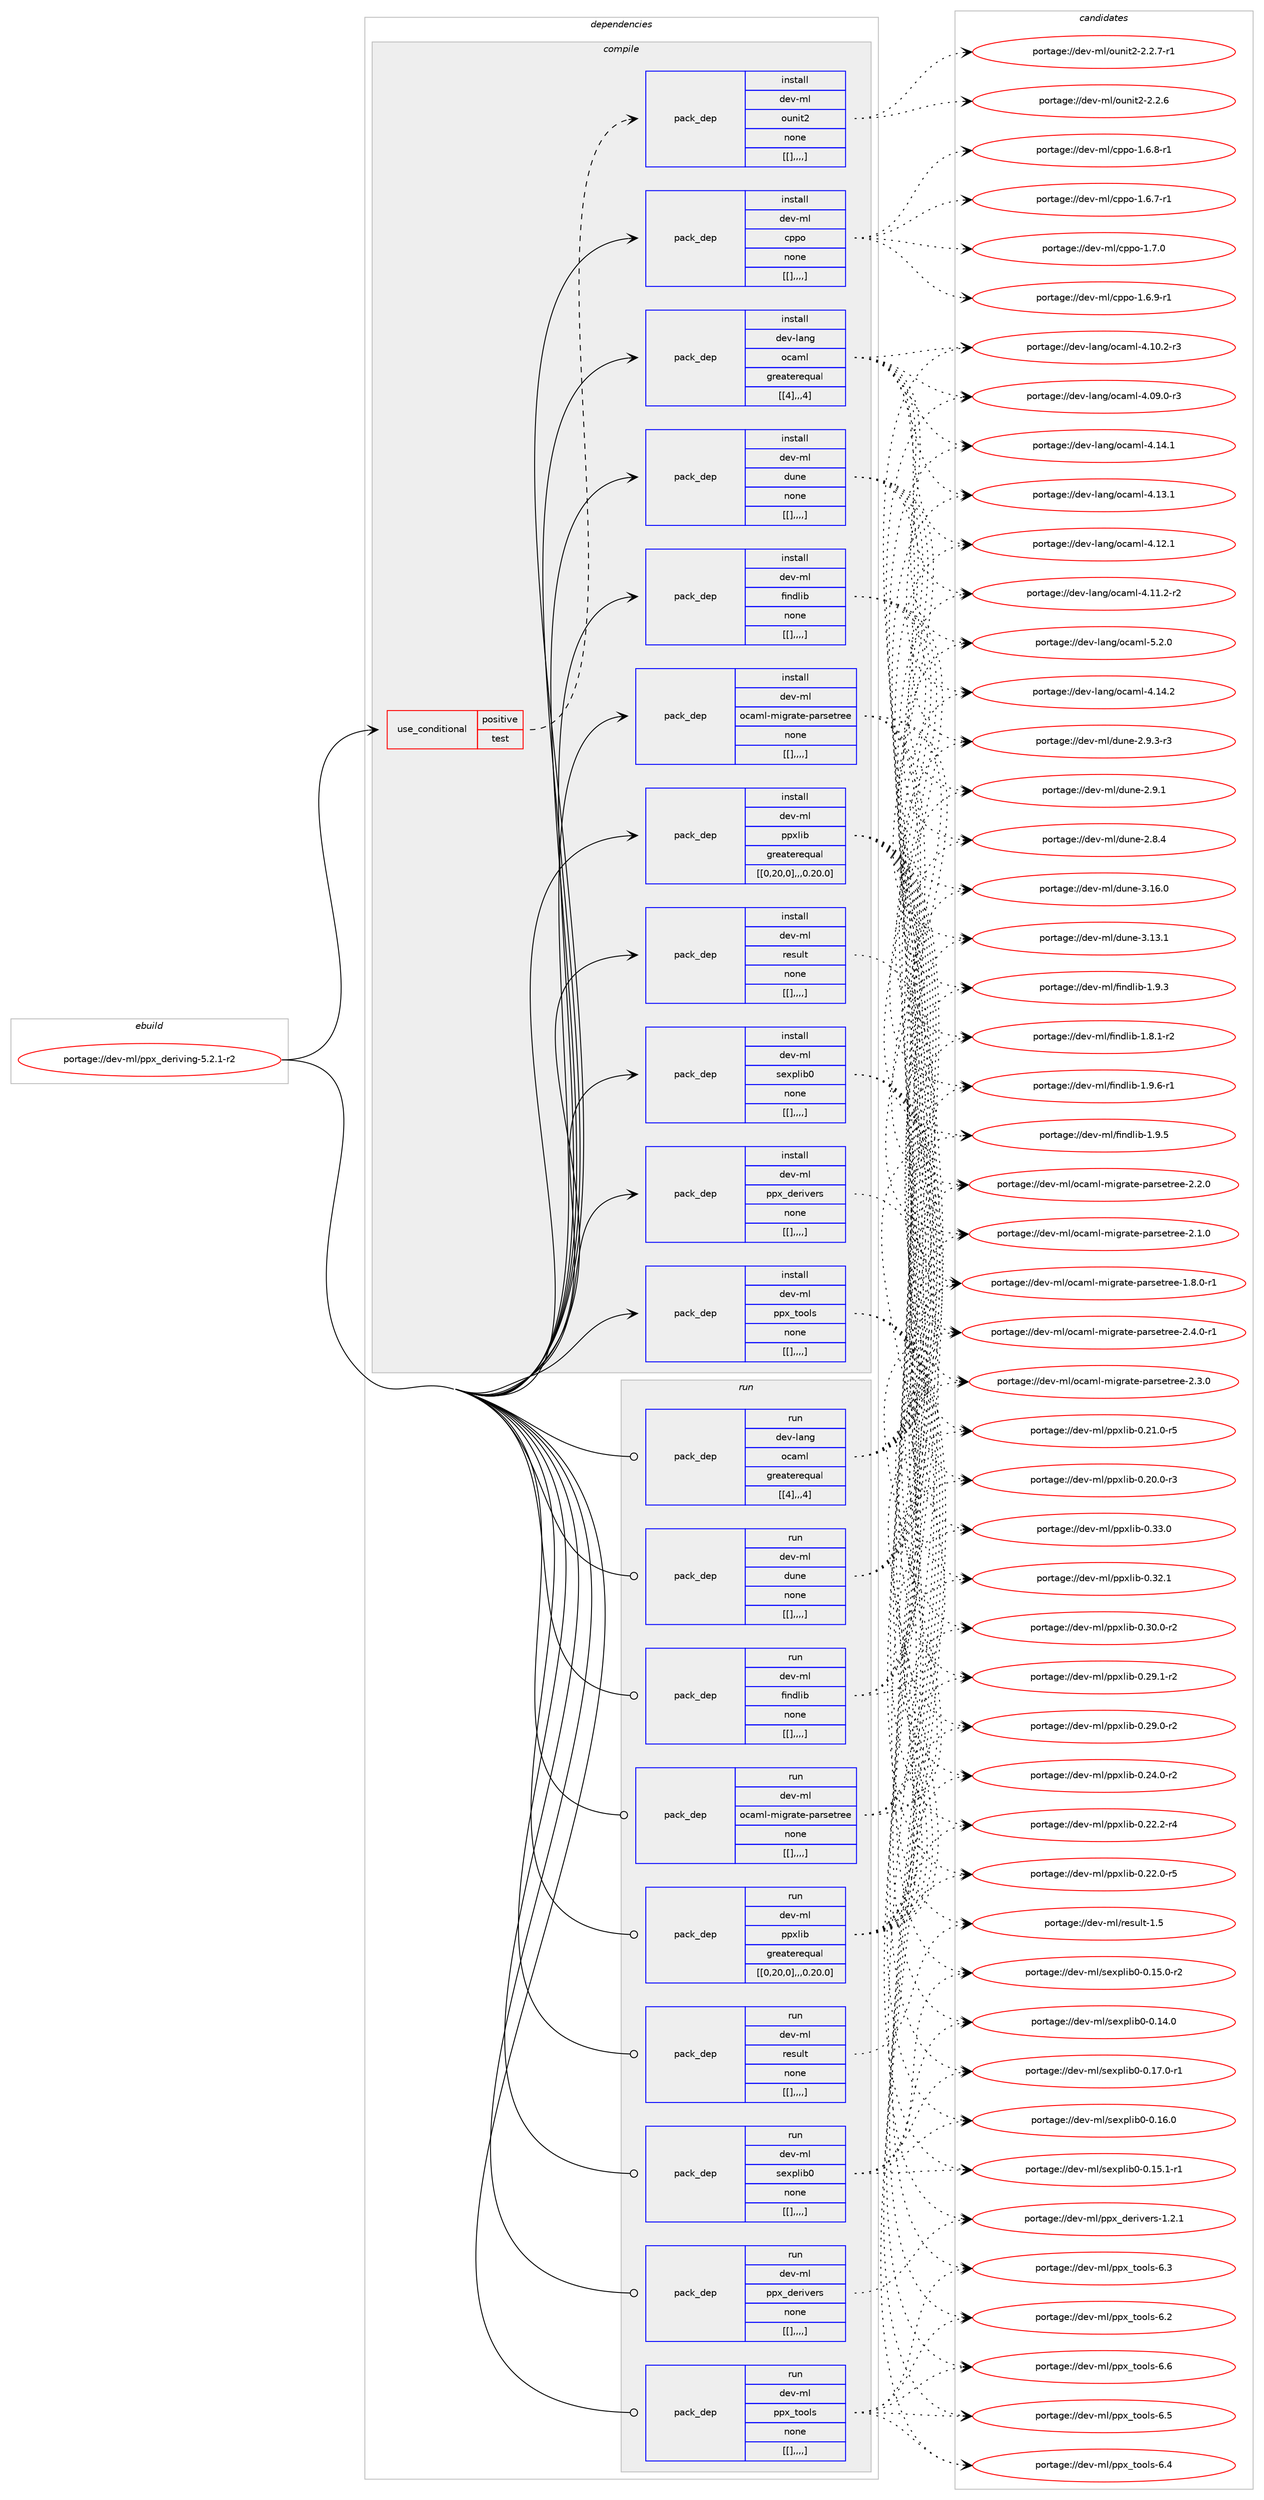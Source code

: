 digraph prolog {

# *************
# Graph options
# *************

newrank=true;
concentrate=true;
compound=true;
graph [rankdir=LR,fontname=Helvetica,fontsize=10,ranksep=1.5];#, ranksep=2.5, nodesep=0.2];
edge  [arrowhead=vee];
node  [fontname=Helvetica,fontsize=10];

# **********
# The ebuild
# **********

subgraph cluster_leftcol {
color=gray;
label=<<i>ebuild</i>>;
id [label="portage://dev-ml/ppx_deriving-5.2.1-r2", color=red, width=4, href="../dev-ml/ppx_deriving-5.2.1-r2.svg"];
}

# ****************
# The dependencies
# ****************

subgraph cluster_midcol {
color=gray;
label=<<i>dependencies</i>>;
subgraph cluster_compile {
fillcolor="#eeeeee";
style=filled;
label=<<i>compile</i>>;
subgraph cond31516 {
dependency126078 [label=<<TABLE BORDER="0" CELLBORDER="1" CELLSPACING="0" CELLPADDING="4"><TR><TD ROWSPAN="3" CELLPADDING="10">use_conditional</TD></TR><TR><TD>positive</TD></TR><TR><TD>test</TD></TR></TABLE>>, shape=none, color=red];
subgraph pack93426 {
dependency126219 [label=<<TABLE BORDER="0" CELLBORDER="1" CELLSPACING="0" CELLPADDING="4" WIDTH="220"><TR><TD ROWSPAN="6" CELLPADDING="30">pack_dep</TD></TR><TR><TD WIDTH="110">install</TD></TR><TR><TD>dev-ml</TD></TR><TR><TD>ounit2</TD></TR><TR><TD>none</TD></TR><TR><TD>[[],,,,]</TD></TR></TABLE>>, shape=none, color=blue];
}
dependency126078:e -> dependency126219:w [weight=20,style="dashed",arrowhead="vee"];
}
id:e -> dependency126078:w [weight=20,style="solid",arrowhead="vee"];
subgraph pack93457 {
dependency126250 [label=<<TABLE BORDER="0" CELLBORDER="1" CELLSPACING="0" CELLPADDING="4" WIDTH="220"><TR><TD ROWSPAN="6" CELLPADDING="30">pack_dep</TD></TR><TR><TD WIDTH="110">install</TD></TR><TR><TD>dev-lang</TD></TR><TR><TD>ocaml</TD></TR><TR><TD>greaterequal</TD></TR><TR><TD>[[4],,,4]</TD></TR></TABLE>>, shape=none, color=blue];
}
id:e -> dependency126250:w [weight=20,style="solid",arrowhead="vee"];
subgraph pack93502 {
dependency126288 [label=<<TABLE BORDER="0" CELLBORDER="1" CELLSPACING="0" CELLPADDING="4" WIDTH="220"><TR><TD ROWSPAN="6" CELLPADDING="30">pack_dep</TD></TR><TR><TD WIDTH="110">install</TD></TR><TR><TD>dev-ml</TD></TR><TR><TD>cppo</TD></TR><TR><TD>none</TD></TR><TR><TD>[[],,,,]</TD></TR></TABLE>>, shape=none, color=blue];
}
id:e -> dependency126288:w [weight=20,style="solid",arrowhead="vee"];
subgraph pack93516 {
dependency126313 [label=<<TABLE BORDER="0" CELLBORDER="1" CELLSPACING="0" CELLPADDING="4" WIDTH="220"><TR><TD ROWSPAN="6" CELLPADDING="30">pack_dep</TD></TR><TR><TD WIDTH="110">install</TD></TR><TR><TD>dev-ml</TD></TR><TR><TD>dune</TD></TR><TR><TD>none</TD></TR><TR><TD>[[],,,,]</TD></TR></TABLE>>, shape=none, color=blue];
}
id:e -> dependency126313:w [weight=20,style="solid",arrowhead="vee"];
subgraph pack93522 {
dependency126334 [label=<<TABLE BORDER="0" CELLBORDER="1" CELLSPACING="0" CELLPADDING="4" WIDTH="220"><TR><TD ROWSPAN="6" CELLPADDING="30">pack_dep</TD></TR><TR><TD WIDTH="110">install</TD></TR><TR><TD>dev-ml</TD></TR><TR><TD>findlib</TD></TR><TR><TD>none</TD></TR><TR><TD>[[],,,,]</TD></TR></TABLE>>, shape=none, color=blue];
}
id:e -> dependency126334:w [weight=20,style="solid",arrowhead="vee"];
subgraph pack93542 {
dependency126375 [label=<<TABLE BORDER="0" CELLBORDER="1" CELLSPACING="0" CELLPADDING="4" WIDTH="220"><TR><TD ROWSPAN="6" CELLPADDING="30">pack_dep</TD></TR><TR><TD WIDTH="110">install</TD></TR><TR><TD>dev-ml</TD></TR><TR><TD>ocaml-migrate-parsetree</TD></TR><TR><TD>none</TD></TR><TR><TD>[[],,,,]</TD></TR></TABLE>>, shape=none, color=blue];
}
id:e -> dependency126375:w [weight=20,style="solid",arrowhead="vee"];
subgraph pack93590 {
dependency126458 [label=<<TABLE BORDER="0" CELLBORDER="1" CELLSPACING="0" CELLPADDING="4" WIDTH="220"><TR><TD ROWSPAN="6" CELLPADDING="30">pack_dep</TD></TR><TR><TD WIDTH="110">install</TD></TR><TR><TD>dev-ml</TD></TR><TR><TD>ppx_derivers</TD></TR><TR><TD>none</TD></TR><TR><TD>[[],,,,]</TD></TR></TABLE>>, shape=none, color=blue];
}
id:e -> dependency126458:w [weight=20,style="solid",arrowhead="vee"];
subgraph pack93652 {
dependency126461 [label=<<TABLE BORDER="0" CELLBORDER="1" CELLSPACING="0" CELLPADDING="4" WIDTH="220"><TR><TD ROWSPAN="6" CELLPADDING="30">pack_dep</TD></TR><TR><TD WIDTH="110">install</TD></TR><TR><TD>dev-ml</TD></TR><TR><TD>ppx_tools</TD></TR><TR><TD>none</TD></TR><TR><TD>[[],,,,]</TD></TR></TABLE>>, shape=none, color=blue];
}
id:e -> dependency126461:w [weight=20,style="solid",arrowhead="vee"];
subgraph pack93657 {
dependency126539 [label=<<TABLE BORDER="0" CELLBORDER="1" CELLSPACING="0" CELLPADDING="4" WIDTH="220"><TR><TD ROWSPAN="6" CELLPADDING="30">pack_dep</TD></TR><TR><TD WIDTH="110">install</TD></TR><TR><TD>dev-ml</TD></TR><TR><TD>ppxlib</TD></TR><TR><TD>greaterequal</TD></TR><TR><TD>[[0,20,0],,,0.20.0]</TD></TR></TABLE>>, shape=none, color=blue];
}
id:e -> dependency126539:w [weight=20,style="solid",arrowhead="vee"];
subgraph pack93722 {
dependency126579 [label=<<TABLE BORDER="0" CELLBORDER="1" CELLSPACING="0" CELLPADDING="4" WIDTH="220"><TR><TD ROWSPAN="6" CELLPADDING="30">pack_dep</TD></TR><TR><TD WIDTH="110">install</TD></TR><TR><TD>dev-ml</TD></TR><TR><TD>result</TD></TR><TR><TD>none</TD></TR><TR><TD>[[],,,,]</TD></TR></TABLE>>, shape=none, color=blue];
}
id:e -> dependency126579:w [weight=20,style="solid",arrowhead="vee"];
subgraph pack93784 {
dependency126657 [label=<<TABLE BORDER="0" CELLBORDER="1" CELLSPACING="0" CELLPADDING="4" WIDTH="220"><TR><TD ROWSPAN="6" CELLPADDING="30">pack_dep</TD></TR><TR><TD WIDTH="110">install</TD></TR><TR><TD>dev-ml</TD></TR><TR><TD>sexplib0</TD></TR><TR><TD>none</TD></TR><TR><TD>[[],,,,]</TD></TR></TABLE>>, shape=none, color=blue];
}
id:e -> dependency126657:w [weight=20,style="solid",arrowhead="vee"];
}
subgraph cluster_compileandrun {
fillcolor="#eeeeee";
style=filled;
label=<<i>compile and run</i>>;
}
subgraph cluster_run {
fillcolor="#eeeeee";
style=filled;
label=<<i>run</i>>;
subgraph pack93829 {
dependency126677 [label=<<TABLE BORDER="0" CELLBORDER="1" CELLSPACING="0" CELLPADDING="4" WIDTH="220"><TR><TD ROWSPAN="6" CELLPADDING="30">pack_dep</TD></TR><TR><TD WIDTH="110">run</TD></TR><TR><TD>dev-lang</TD></TR><TR><TD>ocaml</TD></TR><TR><TD>greaterequal</TD></TR><TR><TD>[[4],,,4]</TD></TR></TABLE>>, shape=none, color=blue];
}
id:e -> dependency126677:w [weight=20,style="solid",arrowhead="odot"];
subgraph pack93869 {
dependency126713 [label=<<TABLE BORDER="0" CELLBORDER="1" CELLSPACING="0" CELLPADDING="4" WIDTH="220"><TR><TD ROWSPAN="6" CELLPADDING="30">pack_dep</TD></TR><TR><TD WIDTH="110">run</TD></TR><TR><TD>dev-ml</TD></TR><TR><TD>dune</TD></TR><TR><TD>none</TD></TR><TR><TD>[[],,,,]</TD></TR></TABLE>>, shape=none, color=blue];
}
id:e -> dependency126713:w [weight=20,style="solid",arrowhead="odot"];
subgraph pack93877 {
dependency126720 [label=<<TABLE BORDER="0" CELLBORDER="1" CELLSPACING="0" CELLPADDING="4" WIDTH="220"><TR><TD ROWSPAN="6" CELLPADDING="30">pack_dep</TD></TR><TR><TD WIDTH="110">run</TD></TR><TR><TD>dev-ml</TD></TR><TR><TD>findlib</TD></TR><TR><TD>none</TD></TR><TR><TD>[[],,,,]</TD></TR></TABLE>>, shape=none, color=blue];
}
id:e -> dependency126720:w [weight=20,style="solid",arrowhead="odot"];
subgraph pack93891 {
dependency126776 [label=<<TABLE BORDER="0" CELLBORDER="1" CELLSPACING="0" CELLPADDING="4" WIDTH="220"><TR><TD ROWSPAN="6" CELLPADDING="30">pack_dep</TD></TR><TR><TD WIDTH="110">run</TD></TR><TR><TD>dev-ml</TD></TR><TR><TD>ocaml-migrate-parsetree</TD></TR><TR><TD>none</TD></TR><TR><TD>[[],,,,]</TD></TR></TABLE>>, shape=none, color=blue];
}
id:e -> dependency126776:w [weight=20,style="solid",arrowhead="odot"];
subgraph pack93951 {
dependency126822 [label=<<TABLE BORDER="0" CELLBORDER="1" CELLSPACING="0" CELLPADDING="4" WIDTH="220"><TR><TD ROWSPAN="6" CELLPADDING="30">pack_dep</TD></TR><TR><TD WIDTH="110">run</TD></TR><TR><TD>dev-ml</TD></TR><TR><TD>ppx_derivers</TD></TR><TR><TD>none</TD></TR><TR><TD>[[],,,,]</TD></TR></TABLE>>, shape=none, color=blue];
}
id:e -> dependency126822:w [weight=20,style="solid",arrowhead="odot"];
subgraph pack93977 {
dependency126891 [label=<<TABLE BORDER="0" CELLBORDER="1" CELLSPACING="0" CELLPADDING="4" WIDTH="220"><TR><TD ROWSPAN="6" CELLPADDING="30">pack_dep</TD></TR><TR><TD WIDTH="110">run</TD></TR><TR><TD>dev-ml</TD></TR><TR><TD>ppx_tools</TD></TR><TR><TD>none</TD></TR><TR><TD>[[],,,,]</TD></TR></TABLE>>, shape=none, color=blue];
}
id:e -> dependency126891:w [weight=20,style="solid",arrowhead="odot"];
subgraph pack94042 {
dependency126910 [label=<<TABLE BORDER="0" CELLBORDER="1" CELLSPACING="0" CELLPADDING="4" WIDTH="220"><TR><TD ROWSPAN="6" CELLPADDING="30">pack_dep</TD></TR><TR><TD WIDTH="110">run</TD></TR><TR><TD>dev-ml</TD></TR><TR><TD>ppxlib</TD></TR><TR><TD>greaterequal</TD></TR><TR><TD>[[0,20,0],,,0.20.0]</TD></TR></TABLE>>, shape=none, color=blue];
}
id:e -> dependency126910:w [weight=20,style="solid",arrowhead="odot"];
subgraph pack94094 {
dependency126980 [label=<<TABLE BORDER="0" CELLBORDER="1" CELLSPACING="0" CELLPADDING="4" WIDTH="220"><TR><TD ROWSPAN="6" CELLPADDING="30">pack_dep</TD></TR><TR><TD WIDTH="110">run</TD></TR><TR><TD>dev-ml</TD></TR><TR><TD>result</TD></TR><TR><TD>none</TD></TR><TR><TD>[[],,,,]</TD></TR></TABLE>>, shape=none, color=blue];
}
id:e -> dependency126980:w [weight=20,style="solid",arrowhead="odot"];
subgraph pack94108 {
dependency127020 [label=<<TABLE BORDER="0" CELLBORDER="1" CELLSPACING="0" CELLPADDING="4" WIDTH="220"><TR><TD ROWSPAN="6" CELLPADDING="30">pack_dep</TD></TR><TR><TD WIDTH="110">run</TD></TR><TR><TD>dev-ml</TD></TR><TR><TD>sexplib0</TD></TR><TR><TD>none</TD></TR><TR><TD>[[],,,,]</TD></TR></TABLE>>, shape=none, color=blue];
}
id:e -> dependency127020:w [weight=20,style="solid",arrowhead="odot"];
}
}

# **************
# The candidates
# **************

subgraph cluster_choices {
rank=same;
color=gray;
label=<<i>candidates</i>>;

subgraph choice93442 {
color=black;
nodesep=1;
choice1001011184510910847111117110105116504550465046554511449 [label="portage://dev-ml/ounit2-2.2.7-r1", color=red, width=4,href="../dev-ml/ounit2-2.2.7-r1.svg"];
choice100101118451091084711111711010511650455046504654 [label="portage://dev-ml/ounit2-2.2.6", color=red, width=4,href="../dev-ml/ounit2-2.2.6.svg"];
dependency126219:e -> choice1001011184510910847111117110105116504550465046554511449:w [style=dotted,weight="100"];
dependency126219:e -> choice100101118451091084711111711010511650455046504654:w [style=dotted,weight="100"];
}
subgraph choice93475 {
color=black;
nodesep=1;
choice1001011184510897110103471119997109108455346504648 [label="portage://dev-lang/ocaml-5.2.0", color=red, width=4,href="../dev-lang/ocaml-5.2.0.svg"];
choice100101118451089711010347111999710910845524649524650 [label="portage://dev-lang/ocaml-4.14.2", color=red, width=4,href="../dev-lang/ocaml-4.14.2.svg"];
choice100101118451089711010347111999710910845524649524649 [label="portage://dev-lang/ocaml-4.14.1", color=red, width=4,href="../dev-lang/ocaml-4.14.1.svg"];
choice100101118451089711010347111999710910845524649514649 [label="portage://dev-lang/ocaml-4.13.1", color=red, width=4,href="../dev-lang/ocaml-4.13.1.svg"];
choice100101118451089711010347111999710910845524649504649 [label="portage://dev-lang/ocaml-4.12.1", color=red, width=4,href="../dev-lang/ocaml-4.12.1.svg"];
choice1001011184510897110103471119997109108455246494946504511450 [label="portage://dev-lang/ocaml-4.11.2-r2", color=red, width=4,href="../dev-lang/ocaml-4.11.2-r2.svg"];
choice1001011184510897110103471119997109108455246494846504511451 [label="portage://dev-lang/ocaml-4.10.2-r3", color=red, width=4,href="../dev-lang/ocaml-4.10.2-r3.svg"];
choice1001011184510897110103471119997109108455246485746484511451 [label="portage://dev-lang/ocaml-4.09.0-r3", color=red, width=4,href="../dev-lang/ocaml-4.09.0-r3.svg"];
dependency126250:e -> choice1001011184510897110103471119997109108455346504648:w [style=dotted,weight="100"];
dependency126250:e -> choice100101118451089711010347111999710910845524649524650:w [style=dotted,weight="100"];
dependency126250:e -> choice100101118451089711010347111999710910845524649524649:w [style=dotted,weight="100"];
dependency126250:e -> choice100101118451089711010347111999710910845524649514649:w [style=dotted,weight="100"];
dependency126250:e -> choice100101118451089711010347111999710910845524649504649:w [style=dotted,weight="100"];
dependency126250:e -> choice1001011184510897110103471119997109108455246494946504511450:w [style=dotted,weight="100"];
dependency126250:e -> choice1001011184510897110103471119997109108455246494846504511451:w [style=dotted,weight="100"];
dependency126250:e -> choice1001011184510897110103471119997109108455246485746484511451:w [style=dotted,weight="100"];
}
subgraph choice93482 {
color=black;
nodesep=1;
choice100101118451091084799112112111454946554648 [label="portage://dev-ml/cppo-1.7.0", color=red, width=4,href="../dev-ml/cppo-1.7.0.svg"];
choice1001011184510910847991121121114549465446574511449 [label="portage://dev-ml/cppo-1.6.9-r1", color=red, width=4,href="../dev-ml/cppo-1.6.9-r1.svg"];
choice1001011184510910847991121121114549465446564511449 [label="portage://dev-ml/cppo-1.6.8-r1", color=red, width=4,href="../dev-ml/cppo-1.6.8-r1.svg"];
choice1001011184510910847991121121114549465446554511449 [label="portage://dev-ml/cppo-1.6.7-r1", color=red, width=4,href="../dev-ml/cppo-1.6.7-r1.svg"];
dependency126288:e -> choice100101118451091084799112112111454946554648:w [style=dotted,weight="100"];
dependency126288:e -> choice1001011184510910847991121121114549465446574511449:w [style=dotted,weight="100"];
dependency126288:e -> choice1001011184510910847991121121114549465446564511449:w [style=dotted,weight="100"];
dependency126288:e -> choice1001011184510910847991121121114549465446554511449:w [style=dotted,weight="100"];
}
subgraph choice93497 {
color=black;
nodesep=1;
choice100101118451091084710011711010145514649544648 [label="portage://dev-ml/dune-3.16.0", color=red, width=4,href="../dev-ml/dune-3.16.0.svg"];
choice100101118451091084710011711010145514649514649 [label="portage://dev-ml/dune-3.13.1", color=red, width=4,href="../dev-ml/dune-3.13.1.svg"];
choice10010111845109108471001171101014550465746514511451 [label="portage://dev-ml/dune-2.9.3-r3", color=red, width=4,href="../dev-ml/dune-2.9.3-r3.svg"];
choice1001011184510910847100117110101455046574649 [label="portage://dev-ml/dune-2.9.1", color=red, width=4,href="../dev-ml/dune-2.9.1.svg"];
choice1001011184510910847100117110101455046564652 [label="portage://dev-ml/dune-2.8.4", color=red, width=4,href="../dev-ml/dune-2.8.4.svg"];
dependency126313:e -> choice100101118451091084710011711010145514649544648:w [style=dotted,weight="100"];
dependency126313:e -> choice100101118451091084710011711010145514649514649:w [style=dotted,weight="100"];
dependency126313:e -> choice10010111845109108471001171101014550465746514511451:w [style=dotted,weight="100"];
dependency126313:e -> choice1001011184510910847100117110101455046574649:w [style=dotted,weight="100"];
dependency126313:e -> choice1001011184510910847100117110101455046564652:w [style=dotted,weight="100"];
}
subgraph choice93501 {
color=black;
nodesep=1;
choice1001011184510910847102105110100108105984549465746544511449 [label="portage://dev-ml/findlib-1.9.6-r1", color=red, width=4,href="../dev-ml/findlib-1.9.6-r1.svg"];
choice100101118451091084710210511010010810598454946574653 [label="portage://dev-ml/findlib-1.9.5", color=red, width=4,href="../dev-ml/findlib-1.9.5.svg"];
choice100101118451091084710210511010010810598454946574651 [label="portage://dev-ml/findlib-1.9.3", color=red, width=4,href="../dev-ml/findlib-1.9.3.svg"];
choice1001011184510910847102105110100108105984549465646494511450 [label="portage://dev-ml/findlib-1.8.1-r2", color=red, width=4,href="../dev-ml/findlib-1.8.1-r2.svg"];
dependency126334:e -> choice1001011184510910847102105110100108105984549465746544511449:w [style=dotted,weight="100"];
dependency126334:e -> choice100101118451091084710210511010010810598454946574653:w [style=dotted,weight="100"];
dependency126334:e -> choice100101118451091084710210511010010810598454946574651:w [style=dotted,weight="100"];
dependency126334:e -> choice1001011184510910847102105110100108105984549465646494511450:w [style=dotted,weight="100"];
}
subgraph choice93521 {
color=black;
nodesep=1;
choice10010111845109108471119997109108451091051031149711610145112971141151011161141011014550465246484511449 [label="portage://dev-ml/ocaml-migrate-parsetree-2.4.0-r1", color=red, width=4,href="../dev-ml/ocaml-migrate-parsetree-2.4.0-r1.svg"];
choice1001011184510910847111999710910845109105103114971161014511297114115101116114101101455046514648 [label="portage://dev-ml/ocaml-migrate-parsetree-2.3.0", color=red, width=4,href="../dev-ml/ocaml-migrate-parsetree-2.3.0.svg"];
choice1001011184510910847111999710910845109105103114971161014511297114115101116114101101455046504648 [label="portage://dev-ml/ocaml-migrate-parsetree-2.2.0", color=red, width=4,href="../dev-ml/ocaml-migrate-parsetree-2.2.0.svg"];
choice1001011184510910847111999710910845109105103114971161014511297114115101116114101101455046494648 [label="portage://dev-ml/ocaml-migrate-parsetree-2.1.0", color=red, width=4,href="../dev-ml/ocaml-migrate-parsetree-2.1.0.svg"];
choice10010111845109108471119997109108451091051031149711610145112971141151011161141011014549465646484511449 [label="portage://dev-ml/ocaml-migrate-parsetree-1.8.0-r1", color=red, width=4,href="../dev-ml/ocaml-migrate-parsetree-1.8.0-r1.svg"];
dependency126375:e -> choice10010111845109108471119997109108451091051031149711610145112971141151011161141011014550465246484511449:w [style=dotted,weight="100"];
dependency126375:e -> choice1001011184510910847111999710910845109105103114971161014511297114115101116114101101455046514648:w [style=dotted,weight="100"];
dependency126375:e -> choice1001011184510910847111999710910845109105103114971161014511297114115101116114101101455046504648:w [style=dotted,weight="100"];
dependency126375:e -> choice1001011184510910847111999710910845109105103114971161014511297114115101116114101101455046494648:w [style=dotted,weight="100"];
dependency126375:e -> choice10010111845109108471119997109108451091051031149711610145112971141151011161141011014549465646484511449:w [style=dotted,weight="100"];
}
subgraph choice93526 {
color=black;
nodesep=1;
choice100101118451091084711211212095100101114105118101114115454946504649 [label="portage://dev-ml/ppx_derivers-1.2.1", color=red, width=4,href="../dev-ml/ppx_derivers-1.2.1.svg"];
dependency126458:e -> choice100101118451091084711211212095100101114105118101114115454946504649:w [style=dotted,weight="100"];
}
subgraph choice93528 {
color=black;
nodesep=1;
choice10010111845109108471121121209511611111110811545544654 [label="portage://dev-ml/ppx_tools-6.6", color=red, width=4,href="../dev-ml/ppx_tools-6.6.svg"];
choice10010111845109108471121121209511611111110811545544653 [label="portage://dev-ml/ppx_tools-6.5", color=red, width=4,href="../dev-ml/ppx_tools-6.5.svg"];
choice10010111845109108471121121209511611111110811545544652 [label="portage://dev-ml/ppx_tools-6.4", color=red, width=4,href="../dev-ml/ppx_tools-6.4.svg"];
choice10010111845109108471121121209511611111110811545544651 [label="portage://dev-ml/ppx_tools-6.3", color=red, width=4,href="../dev-ml/ppx_tools-6.3.svg"];
choice10010111845109108471121121209511611111110811545544650 [label="portage://dev-ml/ppx_tools-6.2", color=red, width=4,href="../dev-ml/ppx_tools-6.2.svg"];
dependency126461:e -> choice10010111845109108471121121209511611111110811545544654:w [style=dotted,weight="100"];
dependency126461:e -> choice10010111845109108471121121209511611111110811545544653:w [style=dotted,weight="100"];
dependency126461:e -> choice10010111845109108471121121209511611111110811545544652:w [style=dotted,weight="100"];
dependency126461:e -> choice10010111845109108471121121209511611111110811545544651:w [style=dotted,weight="100"];
dependency126461:e -> choice10010111845109108471121121209511611111110811545544650:w [style=dotted,weight="100"];
}
subgraph choice93542 {
color=black;
nodesep=1;
choice10010111845109108471121121201081059845484651514648 [label="portage://dev-ml/ppxlib-0.33.0", color=red, width=4,href="../dev-ml/ppxlib-0.33.0.svg"];
choice10010111845109108471121121201081059845484651504649 [label="portage://dev-ml/ppxlib-0.32.1", color=red, width=4,href="../dev-ml/ppxlib-0.32.1.svg"];
choice100101118451091084711211212010810598454846514846484511450 [label="portage://dev-ml/ppxlib-0.30.0-r2", color=red, width=4,href="../dev-ml/ppxlib-0.30.0-r2.svg"];
choice100101118451091084711211212010810598454846505746494511450 [label="portage://dev-ml/ppxlib-0.29.1-r2", color=red, width=4,href="../dev-ml/ppxlib-0.29.1-r2.svg"];
choice100101118451091084711211212010810598454846505746484511450 [label="portage://dev-ml/ppxlib-0.29.0-r2", color=red, width=4,href="../dev-ml/ppxlib-0.29.0-r2.svg"];
choice100101118451091084711211212010810598454846505246484511450 [label="portage://dev-ml/ppxlib-0.24.0-r2", color=red, width=4,href="../dev-ml/ppxlib-0.24.0-r2.svg"];
choice100101118451091084711211212010810598454846505046504511452 [label="portage://dev-ml/ppxlib-0.22.2-r4", color=red, width=4,href="../dev-ml/ppxlib-0.22.2-r4.svg"];
choice100101118451091084711211212010810598454846505046484511453 [label="portage://dev-ml/ppxlib-0.22.0-r5", color=red, width=4,href="../dev-ml/ppxlib-0.22.0-r5.svg"];
choice100101118451091084711211212010810598454846504946484511453 [label="portage://dev-ml/ppxlib-0.21.0-r5", color=red, width=4,href="../dev-ml/ppxlib-0.21.0-r5.svg"];
choice100101118451091084711211212010810598454846504846484511451 [label="portage://dev-ml/ppxlib-0.20.0-r3", color=red, width=4,href="../dev-ml/ppxlib-0.20.0-r3.svg"];
dependency126539:e -> choice10010111845109108471121121201081059845484651514648:w [style=dotted,weight="100"];
dependency126539:e -> choice10010111845109108471121121201081059845484651504649:w [style=dotted,weight="100"];
dependency126539:e -> choice100101118451091084711211212010810598454846514846484511450:w [style=dotted,weight="100"];
dependency126539:e -> choice100101118451091084711211212010810598454846505746494511450:w [style=dotted,weight="100"];
dependency126539:e -> choice100101118451091084711211212010810598454846505746484511450:w [style=dotted,weight="100"];
dependency126539:e -> choice100101118451091084711211212010810598454846505246484511450:w [style=dotted,weight="100"];
dependency126539:e -> choice100101118451091084711211212010810598454846505046504511452:w [style=dotted,weight="100"];
dependency126539:e -> choice100101118451091084711211212010810598454846505046484511453:w [style=dotted,weight="100"];
dependency126539:e -> choice100101118451091084711211212010810598454846504946484511453:w [style=dotted,weight="100"];
dependency126539:e -> choice100101118451091084711211212010810598454846504846484511451:w [style=dotted,weight="100"];
}
subgraph choice93549 {
color=black;
nodesep=1;
choice100101118451091084711410111511710811645494653 [label="portage://dev-ml/result-1.5", color=red, width=4,href="../dev-ml/result-1.5.svg"];
dependency126579:e -> choice100101118451091084711410111511710811645494653:w [style=dotted,weight="100"];
}
subgraph choice93562 {
color=black;
nodesep=1;
choice10010111845109108471151011201121081059848454846495546484511449 [label="portage://dev-ml/sexplib0-0.17.0-r1", color=red, width=4,href="../dev-ml/sexplib0-0.17.0-r1.svg"];
choice1001011184510910847115101120112108105984845484649544648 [label="portage://dev-ml/sexplib0-0.16.0", color=red, width=4,href="../dev-ml/sexplib0-0.16.0.svg"];
choice10010111845109108471151011201121081059848454846495346494511449 [label="portage://dev-ml/sexplib0-0.15.1-r1", color=red, width=4,href="../dev-ml/sexplib0-0.15.1-r1.svg"];
choice10010111845109108471151011201121081059848454846495346484511450 [label="portage://dev-ml/sexplib0-0.15.0-r2", color=red, width=4,href="../dev-ml/sexplib0-0.15.0-r2.svg"];
choice1001011184510910847115101120112108105984845484649524648 [label="portage://dev-ml/sexplib0-0.14.0", color=red, width=4,href="../dev-ml/sexplib0-0.14.0.svg"];
dependency126657:e -> choice10010111845109108471151011201121081059848454846495546484511449:w [style=dotted,weight="100"];
dependency126657:e -> choice1001011184510910847115101120112108105984845484649544648:w [style=dotted,weight="100"];
dependency126657:e -> choice10010111845109108471151011201121081059848454846495346494511449:w [style=dotted,weight="100"];
dependency126657:e -> choice10010111845109108471151011201121081059848454846495346484511450:w [style=dotted,weight="100"];
dependency126657:e -> choice1001011184510910847115101120112108105984845484649524648:w [style=dotted,weight="100"];
}
subgraph choice93594 {
color=black;
nodesep=1;
choice1001011184510897110103471119997109108455346504648 [label="portage://dev-lang/ocaml-5.2.0", color=red, width=4,href="../dev-lang/ocaml-5.2.0.svg"];
choice100101118451089711010347111999710910845524649524650 [label="portage://dev-lang/ocaml-4.14.2", color=red, width=4,href="../dev-lang/ocaml-4.14.2.svg"];
choice100101118451089711010347111999710910845524649524649 [label="portage://dev-lang/ocaml-4.14.1", color=red, width=4,href="../dev-lang/ocaml-4.14.1.svg"];
choice100101118451089711010347111999710910845524649514649 [label="portage://dev-lang/ocaml-4.13.1", color=red, width=4,href="../dev-lang/ocaml-4.13.1.svg"];
choice100101118451089711010347111999710910845524649504649 [label="portage://dev-lang/ocaml-4.12.1", color=red, width=4,href="../dev-lang/ocaml-4.12.1.svg"];
choice1001011184510897110103471119997109108455246494946504511450 [label="portage://dev-lang/ocaml-4.11.2-r2", color=red, width=4,href="../dev-lang/ocaml-4.11.2-r2.svg"];
choice1001011184510897110103471119997109108455246494846504511451 [label="portage://dev-lang/ocaml-4.10.2-r3", color=red, width=4,href="../dev-lang/ocaml-4.10.2-r3.svg"];
choice1001011184510897110103471119997109108455246485746484511451 [label="portage://dev-lang/ocaml-4.09.0-r3", color=red, width=4,href="../dev-lang/ocaml-4.09.0-r3.svg"];
dependency126677:e -> choice1001011184510897110103471119997109108455346504648:w [style=dotted,weight="100"];
dependency126677:e -> choice100101118451089711010347111999710910845524649524650:w [style=dotted,weight="100"];
dependency126677:e -> choice100101118451089711010347111999710910845524649524649:w [style=dotted,weight="100"];
dependency126677:e -> choice100101118451089711010347111999710910845524649514649:w [style=dotted,weight="100"];
dependency126677:e -> choice100101118451089711010347111999710910845524649504649:w [style=dotted,weight="100"];
dependency126677:e -> choice1001011184510897110103471119997109108455246494946504511450:w [style=dotted,weight="100"];
dependency126677:e -> choice1001011184510897110103471119997109108455246494846504511451:w [style=dotted,weight="100"];
dependency126677:e -> choice1001011184510897110103471119997109108455246485746484511451:w [style=dotted,weight="100"];
}
subgraph choice93617 {
color=black;
nodesep=1;
choice100101118451091084710011711010145514649544648 [label="portage://dev-ml/dune-3.16.0", color=red, width=4,href="../dev-ml/dune-3.16.0.svg"];
choice100101118451091084710011711010145514649514649 [label="portage://dev-ml/dune-3.13.1", color=red, width=4,href="../dev-ml/dune-3.13.1.svg"];
choice10010111845109108471001171101014550465746514511451 [label="portage://dev-ml/dune-2.9.3-r3", color=red, width=4,href="../dev-ml/dune-2.9.3-r3.svg"];
choice1001011184510910847100117110101455046574649 [label="portage://dev-ml/dune-2.9.1", color=red, width=4,href="../dev-ml/dune-2.9.1.svg"];
choice1001011184510910847100117110101455046564652 [label="portage://dev-ml/dune-2.8.4", color=red, width=4,href="../dev-ml/dune-2.8.4.svg"];
dependency126713:e -> choice100101118451091084710011711010145514649544648:w [style=dotted,weight="100"];
dependency126713:e -> choice100101118451091084710011711010145514649514649:w [style=dotted,weight="100"];
dependency126713:e -> choice10010111845109108471001171101014550465746514511451:w [style=dotted,weight="100"];
dependency126713:e -> choice1001011184510910847100117110101455046574649:w [style=dotted,weight="100"];
dependency126713:e -> choice1001011184510910847100117110101455046564652:w [style=dotted,weight="100"];
}
subgraph choice93630 {
color=black;
nodesep=1;
choice1001011184510910847102105110100108105984549465746544511449 [label="portage://dev-ml/findlib-1.9.6-r1", color=red, width=4,href="../dev-ml/findlib-1.9.6-r1.svg"];
choice100101118451091084710210511010010810598454946574653 [label="portage://dev-ml/findlib-1.9.5", color=red, width=4,href="../dev-ml/findlib-1.9.5.svg"];
choice100101118451091084710210511010010810598454946574651 [label="portage://dev-ml/findlib-1.9.3", color=red, width=4,href="../dev-ml/findlib-1.9.3.svg"];
choice1001011184510910847102105110100108105984549465646494511450 [label="portage://dev-ml/findlib-1.8.1-r2", color=red, width=4,href="../dev-ml/findlib-1.8.1-r2.svg"];
dependency126720:e -> choice1001011184510910847102105110100108105984549465746544511449:w [style=dotted,weight="100"];
dependency126720:e -> choice100101118451091084710210511010010810598454946574653:w [style=dotted,weight="100"];
dependency126720:e -> choice100101118451091084710210511010010810598454946574651:w [style=dotted,weight="100"];
dependency126720:e -> choice1001011184510910847102105110100108105984549465646494511450:w [style=dotted,weight="100"];
}
subgraph choice93635 {
color=black;
nodesep=1;
choice10010111845109108471119997109108451091051031149711610145112971141151011161141011014550465246484511449 [label="portage://dev-ml/ocaml-migrate-parsetree-2.4.0-r1", color=red, width=4,href="../dev-ml/ocaml-migrate-parsetree-2.4.0-r1.svg"];
choice1001011184510910847111999710910845109105103114971161014511297114115101116114101101455046514648 [label="portage://dev-ml/ocaml-migrate-parsetree-2.3.0", color=red, width=4,href="../dev-ml/ocaml-migrate-parsetree-2.3.0.svg"];
choice1001011184510910847111999710910845109105103114971161014511297114115101116114101101455046504648 [label="portage://dev-ml/ocaml-migrate-parsetree-2.2.0", color=red, width=4,href="../dev-ml/ocaml-migrate-parsetree-2.2.0.svg"];
choice1001011184510910847111999710910845109105103114971161014511297114115101116114101101455046494648 [label="portage://dev-ml/ocaml-migrate-parsetree-2.1.0", color=red, width=4,href="../dev-ml/ocaml-migrate-parsetree-2.1.0.svg"];
choice10010111845109108471119997109108451091051031149711610145112971141151011161141011014549465646484511449 [label="portage://dev-ml/ocaml-migrate-parsetree-1.8.0-r1", color=red, width=4,href="../dev-ml/ocaml-migrate-parsetree-1.8.0-r1.svg"];
dependency126776:e -> choice10010111845109108471119997109108451091051031149711610145112971141151011161141011014550465246484511449:w [style=dotted,weight="100"];
dependency126776:e -> choice1001011184510910847111999710910845109105103114971161014511297114115101116114101101455046514648:w [style=dotted,weight="100"];
dependency126776:e -> choice1001011184510910847111999710910845109105103114971161014511297114115101116114101101455046504648:w [style=dotted,weight="100"];
dependency126776:e -> choice1001011184510910847111999710910845109105103114971161014511297114115101116114101101455046494648:w [style=dotted,weight="100"];
dependency126776:e -> choice10010111845109108471119997109108451091051031149711610145112971141151011161141011014549465646484511449:w [style=dotted,weight="100"];
}
subgraph choice93643 {
color=black;
nodesep=1;
choice100101118451091084711211212095100101114105118101114115454946504649 [label="portage://dev-ml/ppx_derivers-1.2.1", color=red, width=4,href="../dev-ml/ppx_derivers-1.2.1.svg"];
dependency126822:e -> choice100101118451091084711211212095100101114105118101114115454946504649:w [style=dotted,weight="100"];
}
subgraph choice93661 {
color=black;
nodesep=1;
choice10010111845109108471121121209511611111110811545544654 [label="portage://dev-ml/ppx_tools-6.6", color=red, width=4,href="../dev-ml/ppx_tools-6.6.svg"];
choice10010111845109108471121121209511611111110811545544653 [label="portage://dev-ml/ppx_tools-6.5", color=red, width=4,href="../dev-ml/ppx_tools-6.5.svg"];
choice10010111845109108471121121209511611111110811545544652 [label="portage://dev-ml/ppx_tools-6.4", color=red, width=4,href="../dev-ml/ppx_tools-6.4.svg"];
choice10010111845109108471121121209511611111110811545544651 [label="portage://dev-ml/ppx_tools-6.3", color=red, width=4,href="../dev-ml/ppx_tools-6.3.svg"];
choice10010111845109108471121121209511611111110811545544650 [label="portage://dev-ml/ppx_tools-6.2", color=red, width=4,href="../dev-ml/ppx_tools-6.2.svg"];
dependency126891:e -> choice10010111845109108471121121209511611111110811545544654:w [style=dotted,weight="100"];
dependency126891:e -> choice10010111845109108471121121209511611111110811545544653:w [style=dotted,weight="100"];
dependency126891:e -> choice10010111845109108471121121209511611111110811545544652:w [style=dotted,weight="100"];
dependency126891:e -> choice10010111845109108471121121209511611111110811545544651:w [style=dotted,weight="100"];
dependency126891:e -> choice10010111845109108471121121209511611111110811545544650:w [style=dotted,weight="100"];
}
subgraph choice93666 {
color=black;
nodesep=1;
choice10010111845109108471121121201081059845484651514648 [label="portage://dev-ml/ppxlib-0.33.0", color=red, width=4,href="../dev-ml/ppxlib-0.33.0.svg"];
choice10010111845109108471121121201081059845484651504649 [label="portage://dev-ml/ppxlib-0.32.1", color=red, width=4,href="../dev-ml/ppxlib-0.32.1.svg"];
choice100101118451091084711211212010810598454846514846484511450 [label="portage://dev-ml/ppxlib-0.30.0-r2", color=red, width=4,href="../dev-ml/ppxlib-0.30.0-r2.svg"];
choice100101118451091084711211212010810598454846505746494511450 [label="portage://dev-ml/ppxlib-0.29.1-r2", color=red, width=4,href="../dev-ml/ppxlib-0.29.1-r2.svg"];
choice100101118451091084711211212010810598454846505746484511450 [label="portage://dev-ml/ppxlib-0.29.0-r2", color=red, width=4,href="../dev-ml/ppxlib-0.29.0-r2.svg"];
choice100101118451091084711211212010810598454846505246484511450 [label="portage://dev-ml/ppxlib-0.24.0-r2", color=red, width=4,href="../dev-ml/ppxlib-0.24.0-r2.svg"];
choice100101118451091084711211212010810598454846505046504511452 [label="portage://dev-ml/ppxlib-0.22.2-r4", color=red, width=4,href="../dev-ml/ppxlib-0.22.2-r4.svg"];
choice100101118451091084711211212010810598454846505046484511453 [label="portage://dev-ml/ppxlib-0.22.0-r5", color=red, width=4,href="../dev-ml/ppxlib-0.22.0-r5.svg"];
choice100101118451091084711211212010810598454846504946484511453 [label="portage://dev-ml/ppxlib-0.21.0-r5", color=red, width=4,href="../dev-ml/ppxlib-0.21.0-r5.svg"];
choice100101118451091084711211212010810598454846504846484511451 [label="portage://dev-ml/ppxlib-0.20.0-r3", color=red, width=4,href="../dev-ml/ppxlib-0.20.0-r3.svg"];
dependency126910:e -> choice10010111845109108471121121201081059845484651514648:w [style=dotted,weight="100"];
dependency126910:e -> choice10010111845109108471121121201081059845484651504649:w [style=dotted,weight="100"];
dependency126910:e -> choice100101118451091084711211212010810598454846514846484511450:w [style=dotted,weight="100"];
dependency126910:e -> choice100101118451091084711211212010810598454846505746494511450:w [style=dotted,weight="100"];
dependency126910:e -> choice100101118451091084711211212010810598454846505746484511450:w [style=dotted,weight="100"];
dependency126910:e -> choice100101118451091084711211212010810598454846505246484511450:w [style=dotted,weight="100"];
dependency126910:e -> choice100101118451091084711211212010810598454846505046504511452:w [style=dotted,weight="100"];
dependency126910:e -> choice100101118451091084711211212010810598454846505046484511453:w [style=dotted,weight="100"];
dependency126910:e -> choice100101118451091084711211212010810598454846504946484511453:w [style=dotted,weight="100"];
dependency126910:e -> choice100101118451091084711211212010810598454846504846484511451:w [style=dotted,weight="100"];
}
subgraph choice93674 {
color=black;
nodesep=1;
choice100101118451091084711410111511710811645494653 [label="portage://dev-ml/result-1.5", color=red, width=4,href="../dev-ml/result-1.5.svg"];
dependency126980:e -> choice100101118451091084711410111511710811645494653:w [style=dotted,weight="100"];
}
subgraph choice93675 {
color=black;
nodesep=1;
choice10010111845109108471151011201121081059848454846495546484511449 [label="portage://dev-ml/sexplib0-0.17.0-r1", color=red, width=4,href="../dev-ml/sexplib0-0.17.0-r1.svg"];
choice1001011184510910847115101120112108105984845484649544648 [label="portage://dev-ml/sexplib0-0.16.0", color=red, width=4,href="../dev-ml/sexplib0-0.16.0.svg"];
choice10010111845109108471151011201121081059848454846495346494511449 [label="portage://dev-ml/sexplib0-0.15.1-r1", color=red, width=4,href="../dev-ml/sexplib0-0.15.1-r1.svg"];
choice10010111845109108471151011201121081059848454846495346484511450 [label="portage://dev-ml/sexplib0-0.15.0-r2", color=red, width=4,href="../dev-ml/sexplib0-0.15.0-r2.svg"];
choice1001011184510910847115101120112108105984845484649524648 [label="portage://dev-ml/sexplib0-0.14.0", color=red, width=4,href="../dev-ml/sexplib0-0.14.0.svg"];
dependency127020:e -> choice10010111845109108471151011201121081059848454846495546484511449:w [style=dotted,weight="100"];
dependency127020:e -> choice1001011184510910847115101120112108105984845484649544648:w [style=dotted,weight="100"];
dependency127020:e -> choice10010111845109108471151011201121081059848454846495346494511449:w [style=dotted,weight="100"];
dependency127020:e -> choice10010111845109108471151011201121081059848454846495346484511450:w [style=dotted,weight="100"];
dependency127020:e -> choice1001011184510910847115101120112108105984845484649524648:w [style=dotted,weight="100"];
}
}

}
